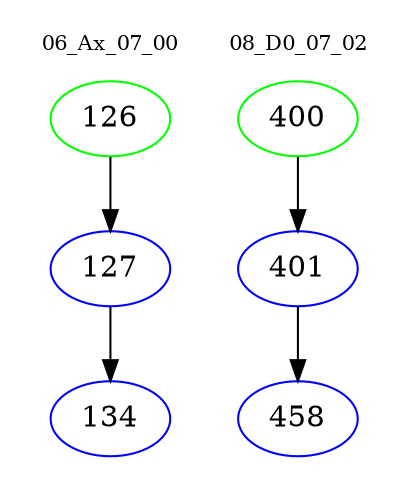 digraph{
subgraph cluster_0 {
color = white
label = "06_Ax_07_00";
fontsize=10;
T0_126 [label="126", color="green"]
T0_126 -> T0_127 [color="black"]
T0_127 [label="127", color="blue"]
T0_127 -> T0_134 [color="black"]
T0_134 [label="134", color="blue"]
}
subgraph cluster_1 {
color = white
label = "08_D0_07_02";
fontsize=10;
T1_400 [label="400", color="green"]
T1_400 -> T1_401 [color="black"]
T1_401 [label="401", color="blue"]
T1_401 -> T1_458 [color="black"]
T1_458 [label="458", color="blue"]
}
}

